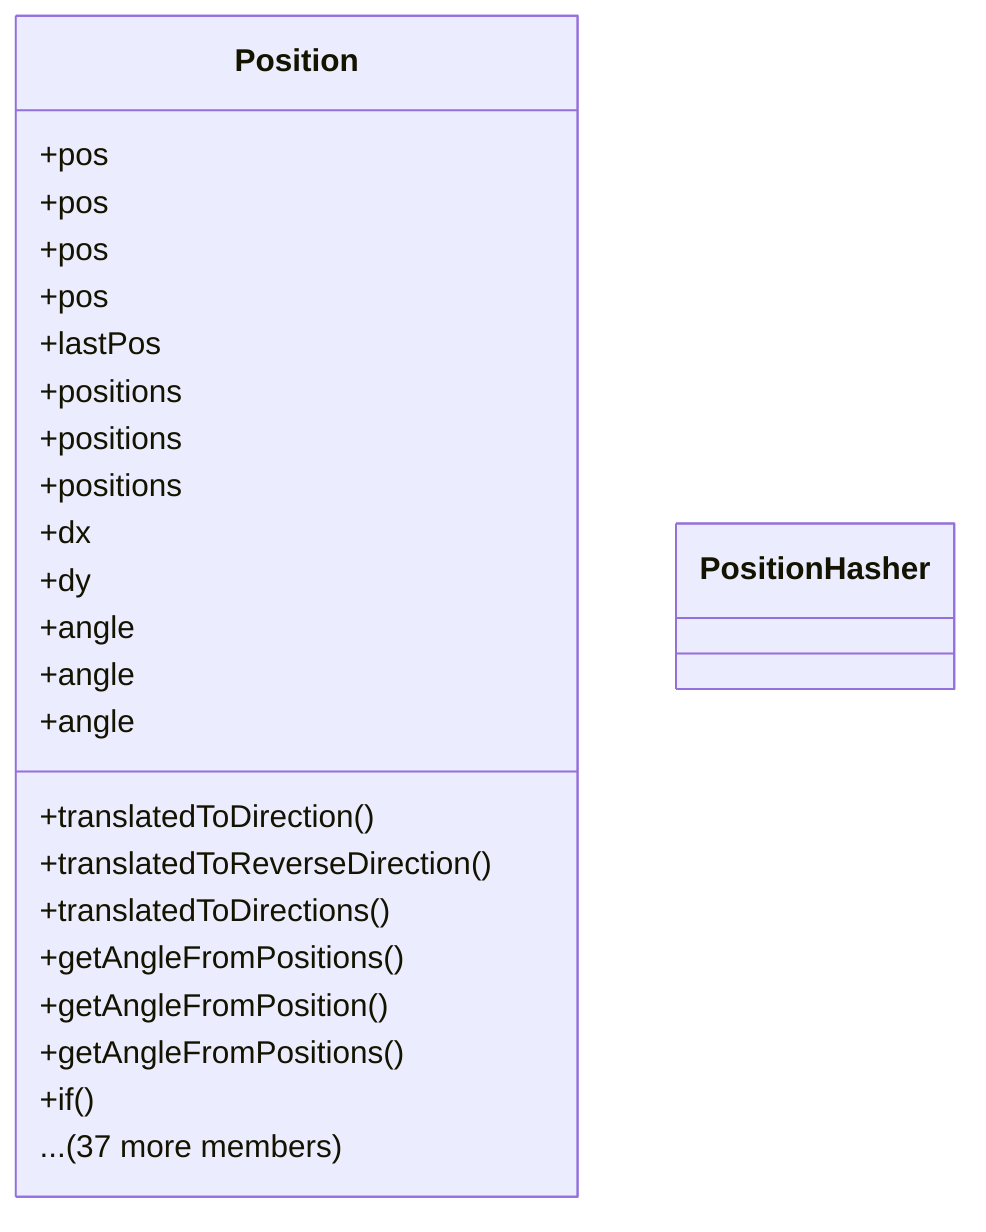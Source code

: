 classDiagram
    class Position {
        +translatedToDirection()
        +pos
        +pos
        +translatedToReverseDirection()
        +pos
        +pos
        +translatedToDirections()
        +lastPos
        +positions
        +positions
        +positions
        +getAngleFromPositions()
        +dx
        +dy
        +angle
        +angle
        +getAngleFromPosition()
        +getAngleFromPositions()
        +angle
        +if()
        ... (37 more members)
    }
    class PositionHasher {
    }
